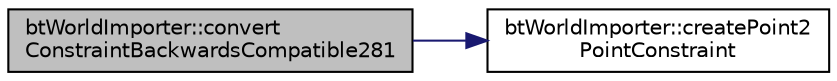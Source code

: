 digraph "btWorldImporter::convertConstraintBackwardsCompatible281"
{
  edge [fontname="Helvetica",fontsize="10",labelfontname="Helvetica",labelfontsize="10"];
  node [fontname="Helvetica",fontsize="10",shape=record];
  rankdir="LR";
  Node1 [label="btWorldImporter::convert\lConstraintBackwardsCompatible281",height=0.2,width=0.4,color="black", fillcolor="grey75", style="filled", fontcolor="black"];
  Node1 -> Node2 [color="midnightblue",fontsize="10",style="solid"];
  Node2 [label="btWorldImporter::createPoint2\lPointConstraint",height=0.2,width=0.4,color="black", fillcolor="white", style="filled",URL="$classbt_world_importer.html#ae63f9f2794b0ba937b2bc5508a9ec8cf",tooltip="constraints "];
}

